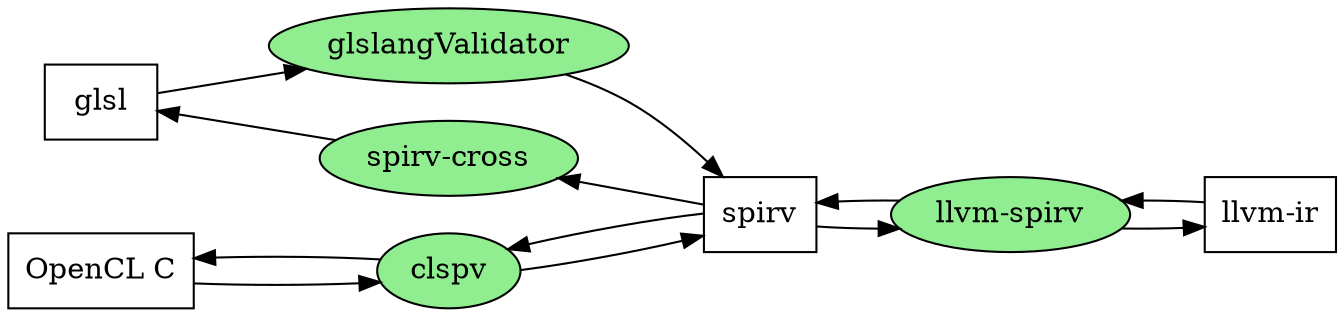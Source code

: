 digraph G {
  rankdir=LR;

  // Data Nodes
  node [shape=record, style=filled, fillcolor=white];
  glsl [label="glsl"];
  openclc [label="OpenCL C"];
  spirv [label="spirv"];
  llvm [label="llvm-ir"];

  // Tools Nodes
  node [shape=oval, style=filled, fillcolor=lightgreen];
  glslang [label="glslangValidator"];
  spirv_cross [label="spirv-cross"];
  clspv [label="clspv"];
  llvm_spirv [label="llvm-spirv"];

  glsl -> glslang -> spirv;
  glsl -> spirv_cross -> spirv [dir="back"];
  openclc -> clspv -> spirv;
  openclc -> clspv -> spirv [dir="back"];
  spirv -> llvm_spirv -> llvm;
  llvm -> llvm_spirv -> spirv;
}
